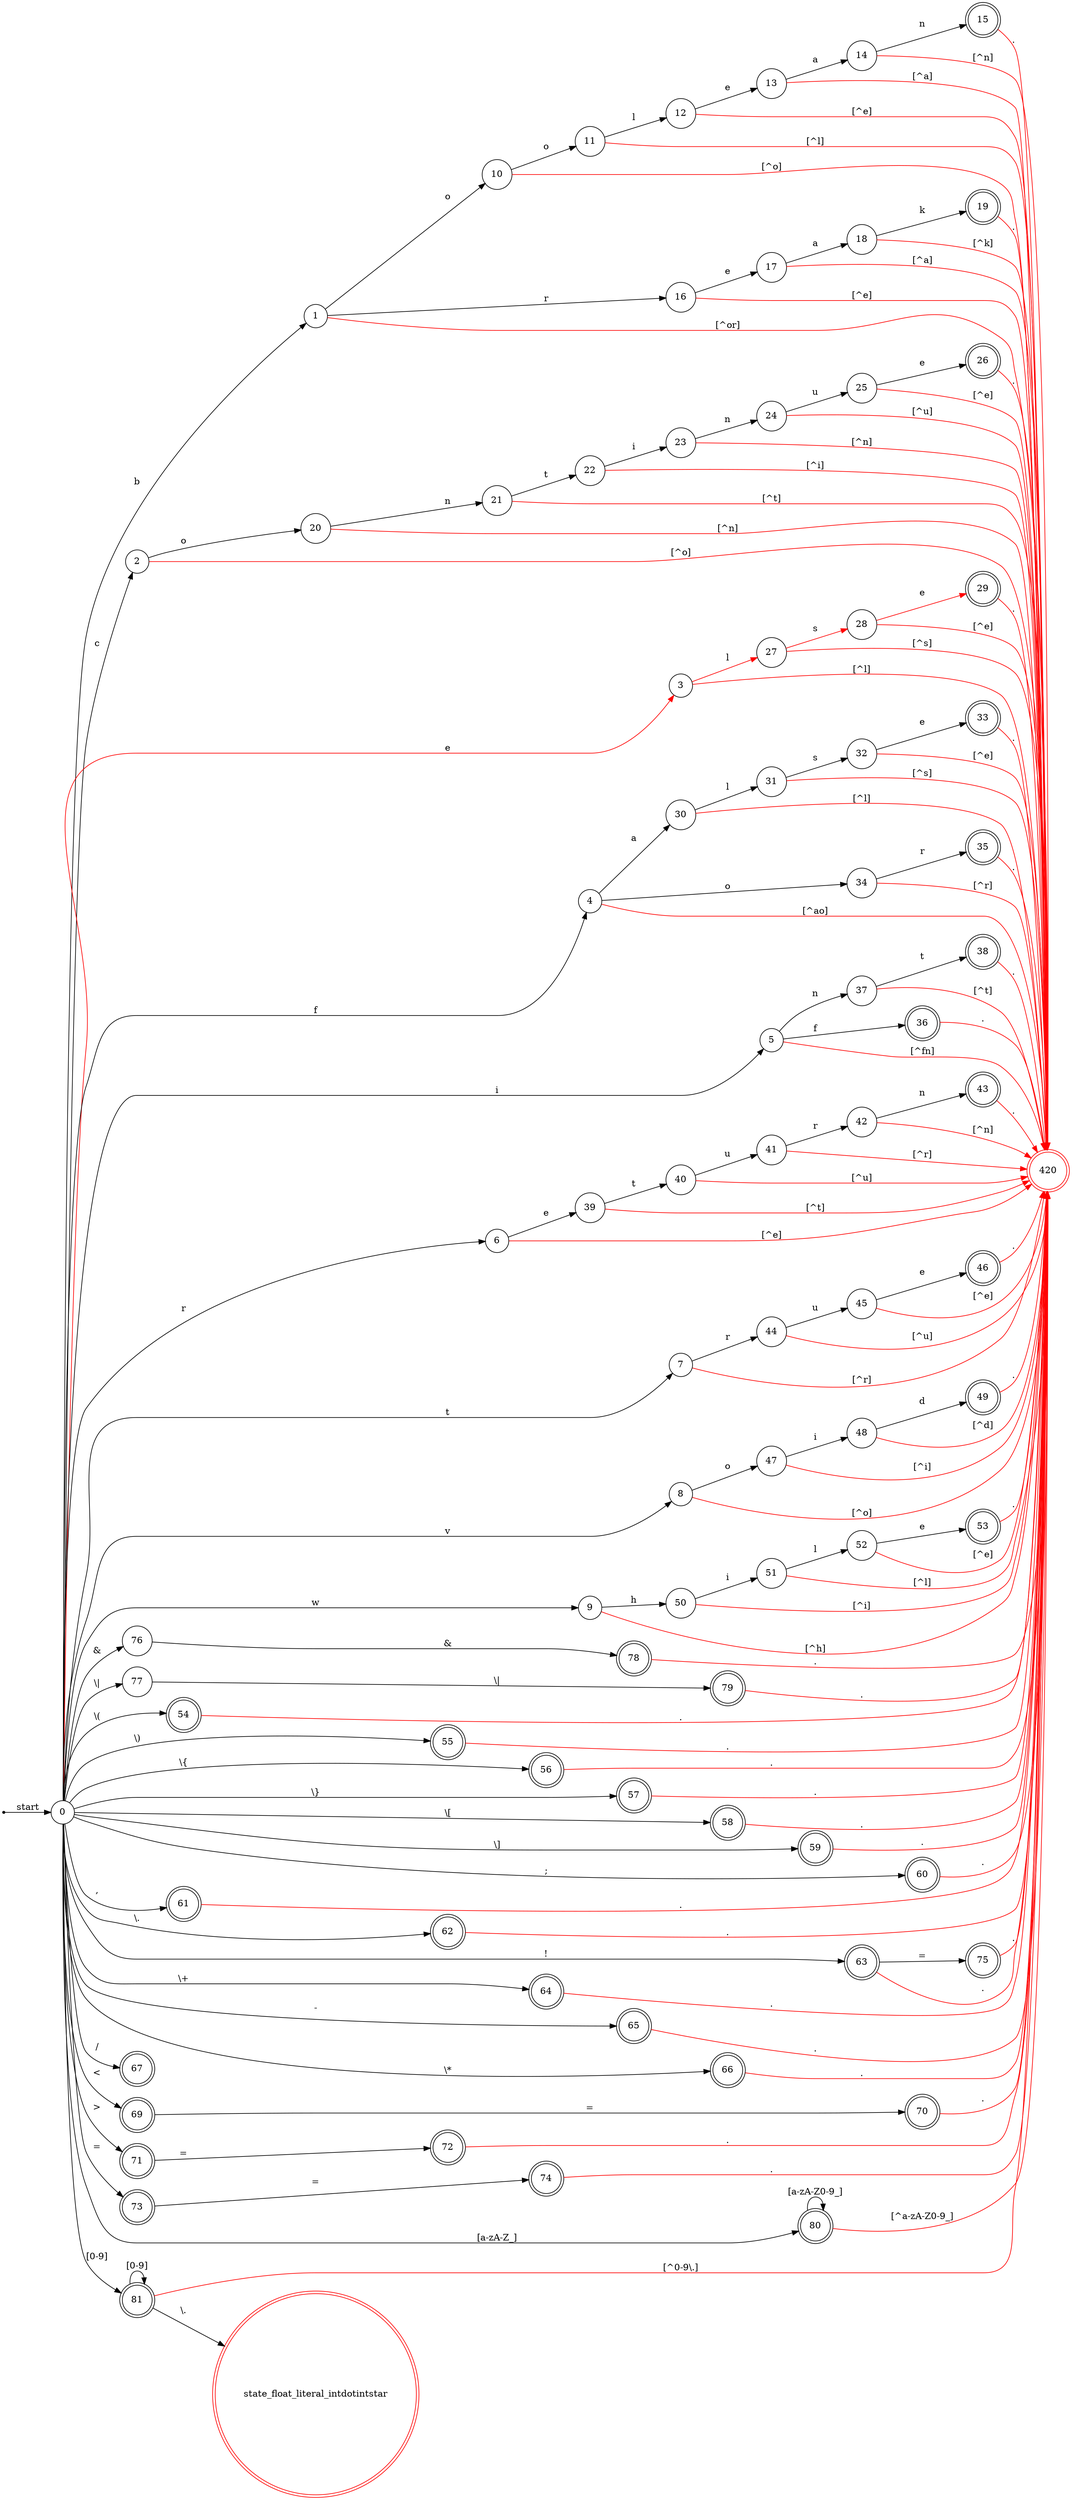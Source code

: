 digraph vc_dfa {
  /**
   * Graph layout: Left to right.
   */
  rankdir = LR;
  
  /**
   * States.
   */
  // Start state.
  node [shape = point;];
  start;
  node [shape = circle;];
  state_start [label = "0";];
  
  // Other states.
  node [shape = circle;];
  subgraph {
    // First letter of a keyword.
    state_b [label = "1";];
    state_c [label = "2";];
    state_e [label = "3";];
    state_f [label = "4";];
    state_i [label = "5";];
    state_r [label = "6";];
    state_t [label = "7";];
    state_v [label = "8";];
    state_w [label = "9";];
    
    // Second+ letters of a keyword.
    state_bo [label = "10";];
    state_boo [label = "11";];
    state_bool [label = "12";];
    state_boole [label = "13";];
    state_boolea [label = "14";];
    
    state_br [label = "16";];
    state_bre [label = "17";];
    state_brea [label = "18";];
    
    state_co [label = "20";];
    state_con [label = "21";];
    state_cont [label = "22";];
    state_conti [label = "23";];
    state_contin [label = "24";];
    state_continu [label = "25";];
    
    state_el [label = "27";];
    state_els [label = "28";];
    
    state_fa [label = "30";];
    state_fal [label = "31";];
    state_fals [label = "32";];
    
    state_fo [label = "34";];
    
    state_in [label = "37";];
    
    state_re [label = "39";];
    state_ret [label = "40";];
    state_retu [label = "41";];
    state_retur [label = "42";];
    
    state_tr [label = "44";];
    state_tru [label = "45";];
    
    state_vo [label = "47";];
    state_voi [label = "48";];
    
    state_wh [label = "50";];
    state_whi [label = "51";];
    state_whil [label = "52";];
    
    // Logical operators.
    state_and [label = "76";];
    state_or [label = "77";];
  }
  
  // Accepting states.
  node [shape = doublecircle;];
  subgraph {
    // Final character of a keyword.
    state_boolean [label = "15";];
    state_break [label = "19";];
    state_continue [label = "26";];
    state_else [label = "29";];
    state_false [label = "33";];
    state_for [label = "35";];
    state_if [label = "36";];
    state_int [label = "38";];
    state_return [label = "43";];
    state_true [label = "46";];
    state_void [label = "49";];
    state_while [label = "53";];
    
    // Special characters.
    state_lparen [label = "54";];
    state_rparen [label = "55";];
    state_lbrace [label = "56";];
    state_rbrace [label = "57";];
    state_lbracket [label = "58";];
    state_rbracket [label = "59";];
    state_semicolon [label = "60";];
    state_comma [label = "61";];
    state_dot [label = "62";];
    state_bang [label = "63";];
    
    // Operators.
    state_plus [label = "64";];
    state_minus [label = "65";];
    state_star [label = "66";];
    state_slash [label = "67";];
    // state_percent [label = "68"]; Not needed.
    
    state_lt [label = "69";];
    state_le [label = "70";];
    state_gt [label = "71";];
    state_ge [label = "72";];
    
    state_assign [label = "73";];
    state_eq [label = "74";];
    state_ne [label = "75";];
    
    // Logical operators.
    state_boolean_and [label = "78";];
    state_boolean_or [label = "79";];
    
    // Identifiers.
    state_identifier [label = "80";];
    
    // Literals.
    state_int_literal [label = "81";];
  }
  
  // Error state.
  node [shape = doublecircle; color = red;];
  state_error [label = "420";];
  
  // Transitions.
  start -> state_start [label = "start";];
  
  // Boolean
  state_start -> state_b [label = "b";];
  state_b -> state_bo [label = "o";];
  state_bo -> state_boo [label = "o";];
  state_boo -> state_bool [label = "l";];
  state_bool -> state_boole [label = "e";];
  state_boole -> state_boolea [label = "a";];
  state_boolea -> state_boolean [label = "n";];
  
  state_b -> state_error [label = "[^or]"; color = "red";];
  state_bo -> state_error [label = "[^o]"; color = "red";];
  state_boo -> state_error [label = "[^l]"; color = "red";];
  state_bool -> state_error [label = "[^e]"; color = "red";];
  state_boole -> state_error [label = "[^a]"; color = "red";];
  state_boolea -> state_error [label = "[^n]"; color = "red";];
  state_boolean -> state_error [label = "."; color = "red";];
  
  // Break
  state_b -> state_br [label = "r";];
  state_br -> state_bre [label = "e";];
  state_bre -> state_brea [label = "a";];
  state_brea -> state_break [label = "k";];
  
  state_br -> state_error [label = "[^e]"; color = "red";];
  state_bre -> state_error [label = "[^a]"; color = "red";];
  state_brea -> state_error [label = "[^k]"; color = "red";];
  state_break -> state_error [label = "."; color = "red";];
  
  // Continue
  state_start -> state_c [label = "c";];
  state_c -> state_co [label = "o";];
  state_co -> state_con [label = "n";];
  state_con -> state_cont [label = "t";];
  state_cont -> state_conti [label = "i";];
  state_conti -> state_contin [label = "n";];
  state_contin -> state_continu [label = "u";];
  state_continu -> state_continue [label = "e";];
  
  state_c -> state_error [label = "[^o]"; color = "red";];
  state_co -> state_error [label = "[^n]"; color = "red";];
  state_con -> state_error [label = "[^t]"; color = "red";];
  state_cont -> state_error [label = "[^i]"; color = "red";];
  state_conti -> state_error [label = "[^n]"; color = "red";];
  state_contin -> state_error [label = "[^u]"; color = "red";];
  state_continu -> state_error [label = "[^e]"; color = "red";];
  state_continue -> state_error [label = "."; color = "red";];
  
  // Else
  state_start -> state_e [label = "e"; color = "red";];
  state_e -> state_el [label = "l"; color = "red";];
  state_el -> state_els [label = "s"; color = "red";];
  state_els -> state_else [label = "e"; color = "red";];
  
  state_e -> state_error [label = "[^l]"; color = "red";];
  state_el -> state_error [label = "[^s]"; color = "red";];
  state_els -> state_error [label = "[^e]"; color = "red";];
  state_else -> state_error [label = "."; color = "red";];
  
  // False
  state_start -> state_f [label = "f";];
  state_f -> state_fa [label = "a";];
  state_fa -> state_fal [label = "l";];
  state_fal -> state_fals [label = "s";];
  state_fals -> state_false [label = "e";];
  
  state_f -> state_error [label = "[^ao]"; color = "red";];
  state_fa -> state_error [label = "[^l]"; color = "red";];
  state_fal -> state_error [label = "[^s]"; color = "red";];
  state_fals -> state_error [label = "[^e]"; color = "red";];
  state_false -> state_error [label = "."; color = "red";];
  
  // For
  state_f -> state_fo [label = "o";];
  state_fo -> state_for [label = "r";];
  
  state_fo -> state_error [label = "[^r]"; color = "red";];
  state_for -> state_error [label = "."; color = "red";];
  
  // If
  state_start -> state_i [label = "i";];
  state_i -> state_if [label = "f";];
  
  state_i -> state_error [label = "[^fn]"; color = "red";];
  state_if -> state_error [label = "."; color = "red";];
  
  // Int
  state_i -> state_in [label = "n";];
  state_in -> state_int [label = "t";];
  
  state_in -> state_error [label = "[^t]"; color = "red";];
  state_int -> state_error [label = "."; color = "red";];
  
  // Return
  state_start -> state_r [label = "r";];
  state_r -> state_re [label = "e";];
  state_re -> state_ret [label = "t";];
  state_ret -> state_retu [label = "u";];
  state_retu -> state_retur [label = "r";];
  state_retur -> state_return [label = "n";];
  
  state_r -> state_error [label = "[^e]"; color = "red";];
  state_re -> state_error [label = "[^t]"; color = "red";];
  state_ret -> state_error [label = "[^u]"; color = "red";];
  state_retu -> state_error [label = "[^r]"; color = "red";];
  state_retur -> state_error [label = "[^n]"; color = "red";];
  state_return -> state_error [label = "."; color = "red";];
  
  // True
  state_start -> state_t [label = "t";];
  state_t -> state_tr [label = "r";];
  state_tr -> state_tru [label = "u";];
  state_tru -> state_true [label = "e";];
  
  state_t -> state_error [label = "[^r]"; color = "red";];
  state_tr -> state_error [label = "[^u]"; color = "red";];
  state_tru -> state_error [label = "[^e]"; color = "red";];
  state_true -> state_error [label = "."; color = "red";];
  
  // Void
  state_start -> state_v [label = "v";];
  state_v -> state_vo [label = "o";];
  state_vo -> state_voi [label = "i";];
  state_voi -> state_void [label = "d";];
  
  state_v -> state_error [label = "[^o]"; color = "red";];
  state_vo -> state_error [label = "[^i]"; color = "red";];
  state_voi -> state_error [label = "[^d]"; color = "red";];
  state_void -> state_error [label = "."; color = "red";];
  
  // While
  state_start -> state_w [label = "w";];
  state_w -> state_wh [label = "h";];
  state_wh -> state_whi [label = "i";];
  state_whi -> state_whil [label = "l";];
  state_whil -> state_while [label = "e";];
  
  state_w -> state_error [label = "[^h]"; color = "red";];
  state_wh -> state_error [label = "[^i]"; color = "red";];
  state_whi -> state_error [label = "[^l]"; color = "red";];
  state_whil -> state_error [label = "[^e]"; color = "red";];
  state_while -> state_error [label = "."; color = "red";];
  
  // Special characters (the double backslash is used to visualize the backslash in the graph).
  state_start -> state_lparen [label = "\\(";];
  state_lparen -> state_error [label = "."; color = "red";];
  state_start -> state_rparen [label = "\\)";];
  state_rparen -> state_error [label = "."; color = "red";];
  state_start -> state_lbrace [label = "\\{";];
  state_lbrace -> state_error [label = "."; color = "red";];
  state_start -> state_rbrace [label = "\\}";];
  state_rbrace -> state_error [label = "."; color = "red";];
  state_start -> state_lbracket [label = "\\[";];
  state_lbracket -> state_error [label = "."; color = "red";];
  state_start -> state_rbracket [label = "\\]";];
  state_rbracket -> state_error [label = "."; color = "red";];
  state_start -> state_semicolon [label = ";";];
  state_semicolon -> state_error [label = "."; color = "red";];
  state_start -> state_comma [label = ",";];
  state_comma -> state_error [label = "."; color = "red";];
  state_start -> state_dot [label = "\\.";];
  state_dot -> state_error [label = "."; color = "red";];
  state_start -> state_bang [label = "!";];
  state_bang -> state_error [label = "."; color = "red";];
  
  // Arithmetic operators.
  state_start -> state_plus [label = "\\+";];
  state_plus -> state_error [label = "."; color = "red";];
  state_start -> state_minus [label = "-";];
  state_minus -> state_error [label = "."; color = "red";];
  state_start -> state_star [label = "\\*";];
  state_star -> state_error [label = "."; color = "red";];
  state_start -> state_slash [label = "/";];
  // State_comment will be implemented later.
  
  // Relational operators.
  state_start -> state_lt [label = "<";];
  state_lt -> state_le [label = "=";];
  state_le -> state_error [label = "."; color = "red";];
  state_start -> state_gt [label = ">";];
  state_gt -> state_ge [label = "=";];
  state_ge -> state_error [label = "."; color = "red";];
  
  // Assignment operator.
  state_start -> state_assign [label = "=";];
  
  // Equality operators.
  state_assign -> state_eq [label = "=";];
  state_eq -> state_error [label = "."; color = "red";];
  state_bang -> state_ne [label = "=";];
  state_ne -> state_error [label = "."; color = "red";];
  
  // Logical operators.
  state_start -> state_and [label = "&";];
  state_and -> state_boolean_and [label = "&";];
  state_boolean_and -> state_error [label = "."; color = "red";];
  state_start -> state_or [label = "\\|";];
  state_or -> state_boolean_or [label = "\\|";];
  state_boolean_or -> state_error [label = "."; color = "red";];
  
  // Identifiers.
  state_start -> state_identifier [label = "[a-zA-Z_]";];
  state_identifier -> state_identifier [label = "[a-zA-Z0-9_]";];
  state_identifier -> state_error [label = "[^a-zA-Z0-9_]"; color = "red";];
  
  // Int Literals.
  state_start -> state_int_literal [label = "[0-9]";];
  state_int_literal -> state_int_literal [label = "[0-9]";];
  state_int_literal -> state_error [label = "[^0-9\\.]"; color = "red";];
  
  // Float Literals. TODO
  state_int_literal -> state_float_literal_intdotintstar [label = "\\.";];
  //state_float_literal_intdotintstar -> state_float_literal_intdotintstar [label = "[0-9]";];
}